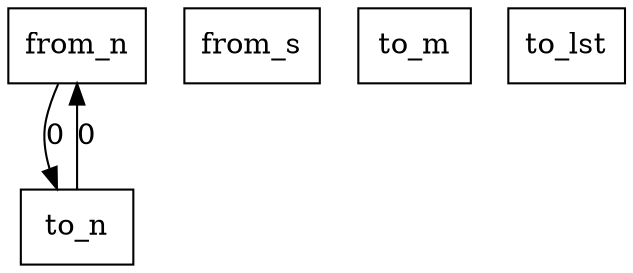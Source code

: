 digraph {
    graph [rankdir=TB
          ,bgcolor=transparent];
    node [shape=box
         ,fillcolor=white
         ,style=filled];
    0 [label=<from_n>];
    1 [label=<from_s>];
    2 [label=<to_m>];
    3 [label=<to_n>];
    4 [label=<to_lst>];
    0 -> 3 [label=0];
    3 -> 0 [label=0];
}